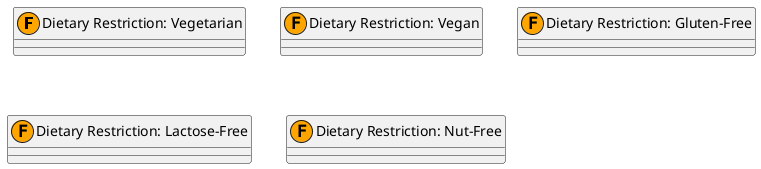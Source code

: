 @startuml req_2_dietary_filtering

!define FILTER_COLOR #FFA500

!define DIETARY_RESTRICTION_ITEM(item, label) class item as "Dietary Restriction: label" << (F,FILTER_COLOR) >>

DIETARY_RESTRICTION_ITEM(Vegetarian, Vegetarian)
DIETARY_RESTRICTION_ITEM(Vegan, Vegan)
DIETARY_RESTRICTION_ITEM(GlutenFree, Gluten-Free)
DIETARY_RESTRICTION_ITEM(LactoseFree, Lactose-Free)
DIETARY_RESTRICTION_ITEM(NutFree, Nut-Free)

@enduml
